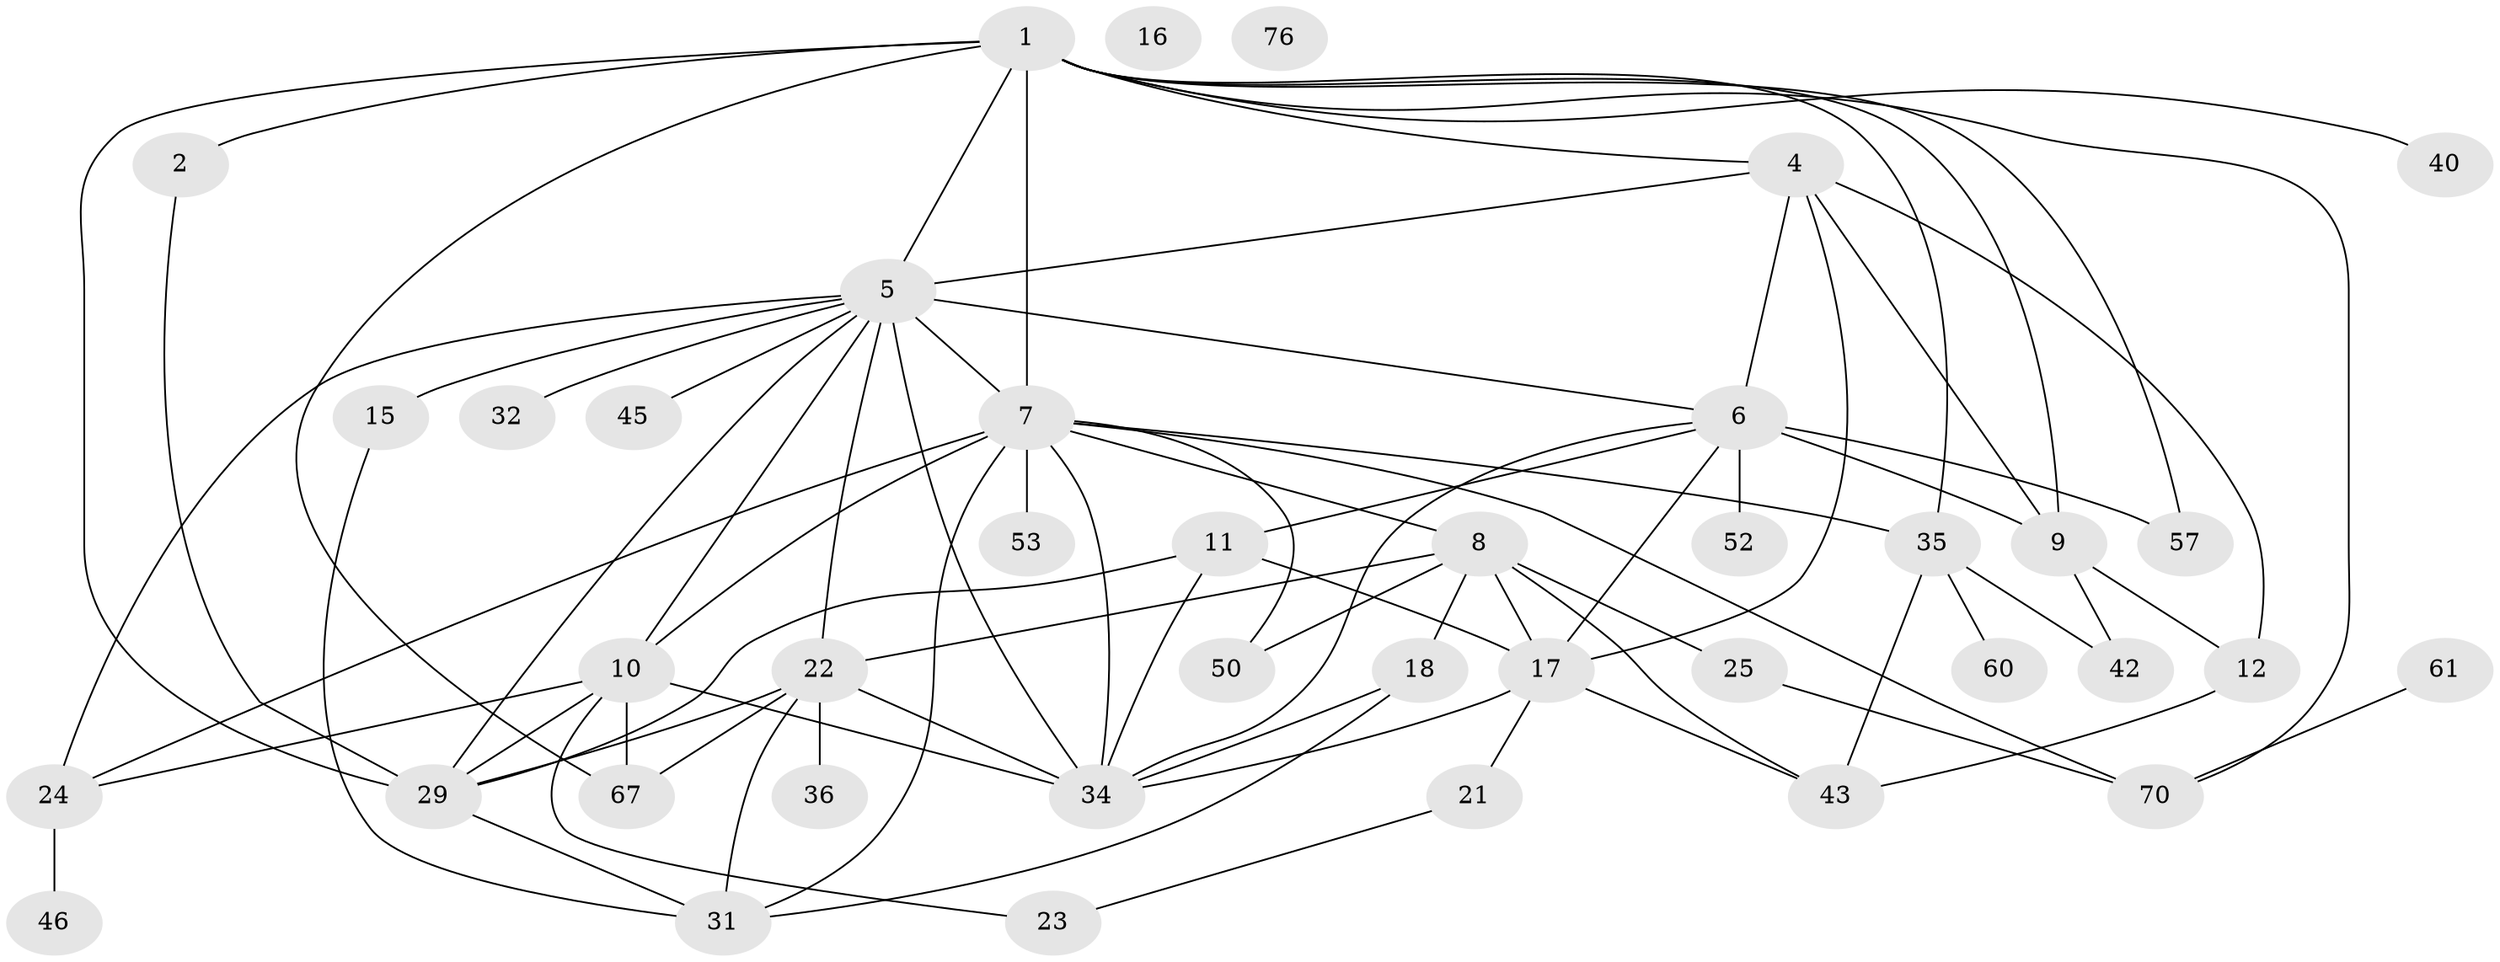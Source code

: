 // original degree distribution, {5: 0.12345679012345678, 1: 0.18518518518518517, 4: 0.1728395061728395, 3: 0.2345679012345679, 6: 0.04938271604938271, 8: 0.024691358024691357, 2: 0.1728395061728395, 7: 0.024691358024691357, 0: 0.012345679012345678}
// Generated by graph-tools (version 1.1) at 2025/13/03/09/25 04:13:00]
// undirected, 40 vertices, 78 edges
graph export_dot {
graph [start="1"]
  node [color=gray90,style=filled];
  1 [super="+3+13+30"];
  2 [super="+56"];
  4 [super="+62"];
  5 [super="+20+47"];
  6 [super="+66+44"];
  7 [super="+37+14"];
  8 [super="+64+65"];
  9;
  10 [super="+63+41"];
  11;
  12 [super="+72"];
  15;
  16 [super="+19"];
  17 [super="+39+27"];
  18 [super="+26"];
  21 [super="+59"];
  22 [super="+54"];
  23;
  24;
  25;
  29 [super="+81+33"];
  31;
  32;
  34 [super="+77+55"];
  35 [super="+38"];
  36;
  40;
  42;
  43 [super="+49"];
  45;
  46;
  50 [super="+58"];
  52;
  53;
  57;
  60;
  61;
  67 [super="+71"];
  70;
  76;
  1 -- 7 [weight=4];
  1 -- 40;
  1 -- 67;
  1 -- 9;
  1 -- 70;
  1 -- 57;
  1 -- 5;
  1 -- 29;
  1 -- 2 [weight=2];
  1 -- 35;
  1 -- 4;
  2 -- 29;
  4 -- 6 [weight=2];
  4 -- 5;
  4 -- 17 [weight=2];
  4 -- 9;
  4 -- 12;
  5 -- 15;
  5 -- 45;
  5 -- 32;
  5 -- 34;
  5 -- 7 [weight=3];
  5 -- 10;
  5 -- 22;
  5 -- 24;
  5 -- 29;
  5 -- 6;
  6 -- 52;
  6 -- 11;
  6 -- 9;
  6 -- 57;
  6 -- 34;
  6 -- 17;
  7 -- 10;
  7 -- 70;
  7 -- 31;
  7 -- 53;
  7 -- 24;
  7 -- 34;
  7 -- 8;
  7 -- 35;
  7 -- 50;
  8 -- 22;
  8 -- 18;
  8 -- 17;
  8 -- 25;
  8 -- 43;
  8 -- 50;
  9 -- 42;
  9 -- 12;
  10 -- 23;
  10 -- 24;
  10 -- 67 [weight=2];
  10 -- 34;
  10 -- 29;
  11 -- 29 [weight=2];
  11 -- 34;
  11 -- 17;
  12 -- 43;
  15 -- 31;
  17 -- 43;
  17 -- 21;
  17 -- 34;
  18 -- 31;
  18 -- 34;
  21 -- 23;
  22 -- 36;
  22 -- 67;
  22 -- 31;
  22 -- 34;
  22 -- 29;
  24 -- 46;
  25 -- 70;
  29 -- 31;
  35 -- 60;
  35 -- 43 [weight=2];
  35 -- 42;
  61 -- 70;
}
